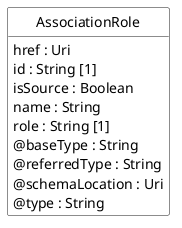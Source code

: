 @startuml
hide circle
hide methods
hide stereotype
show <<Enumeration>> stereotype
skinparam class {
   BackgroundColor<<Enumeration>> #E6F5F7
   BackgroundColor<<Ref>> #FFFFE0
   BackgroundColor<<Pivot>> #FFFFFFF
   BackgroundColor<<SimpleType>> #E2F0DA
   BackgroundColor #FCF2E3
}

class AssociationRole <<Pivot>> {
    href : Uri
    id : String [1]
    isSource : Boolean
    name : String
    role : String [1]
    @baseType : String
    @referredType : String
    @schemaLocation : Uri
    @type : String
}


@enduml
